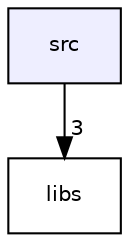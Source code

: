 digraph "/home/lpgoulart/UFRN/2017.1/LP_1/Projects/Library/src" {
  compound=true
  node [ fontsize="10", fontname="Helvetica"];
  edge [ labelfontsize="10", labelfontname="Helvetica"];
  dir_68267d1309a1af8e8297ef4c3efbcdba [shape=box, label="src", style="filled", fillcolor="#eeeeff", pencolor="black", URL="dir_68267d1309a1af8e8297ef4c3efbcdba.html"];
  dir_6719ab1f1f7655efc2fa43f7eb574fd1 [shape=box label="libs" URL="dir_6719ab1f1f7655efc2fa43f7eb574fd1.html"];
  dir_68267d1309a1af8e8297ef4c3efbcdba->dir_6719ab1f1f7655efc2fa43f7eb574fd1 [headlabel="3", labeldistance=1.5 headhref="dir_000002_000001.html"];
}
